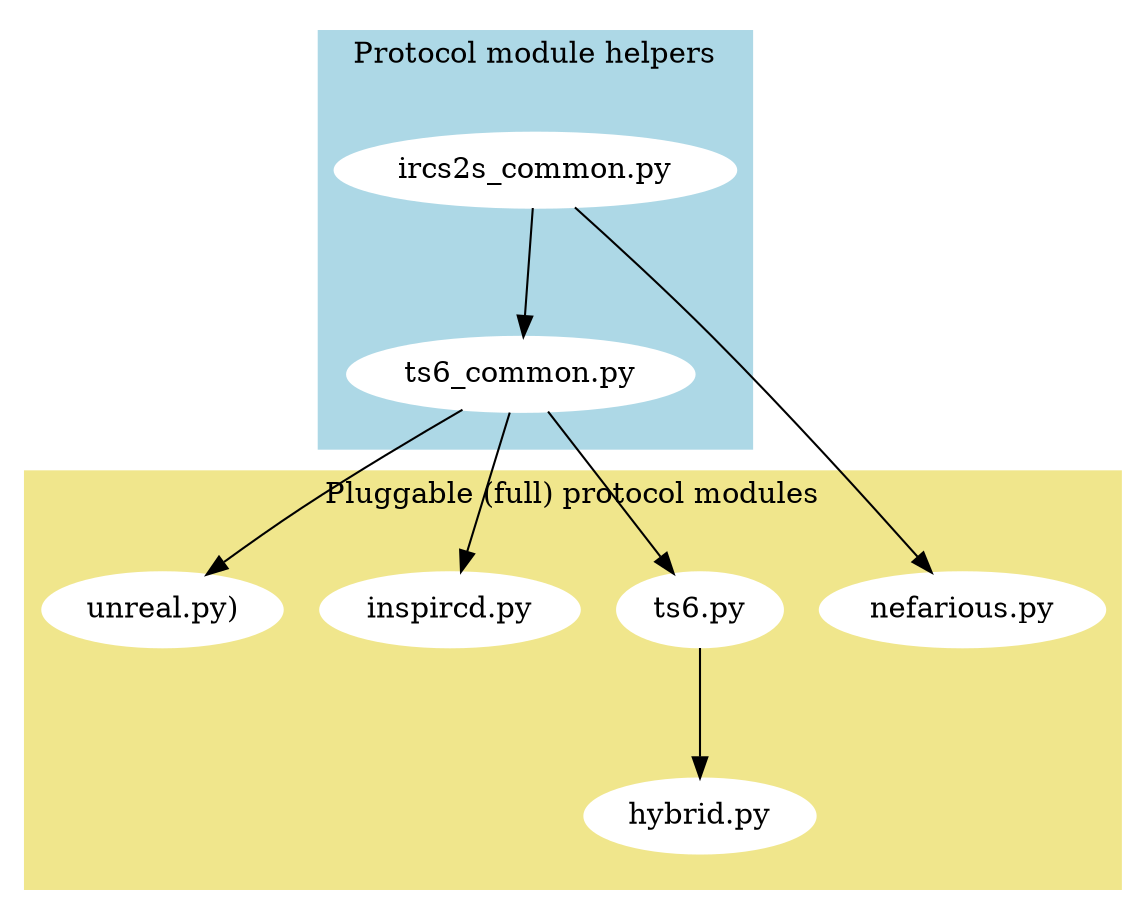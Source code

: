 /* Graph showing inheritance with the current PyLink protocol protocols:
 * Update using: dot -Tpng protocol-modules.dot > protocol-modules.png
 */

digraph G {
	ratio = 0.8; /* make the graph wider than tall */
	subgraph cluster_helper {
		label="Protocol module helpers";
		style="filled";
		node [style="filled",color="white"];
		color="lightblue";

		"ircs2s_common.py" -> "ts6_common.py";
	}

	subgraph cluster_pluggable {
		label="Pluggable (full) protocol modules";
		style="filled";
		node [style="filled",color="white"];
		color="khaki";

		"ircs2s_common.py" -> "nefarious.py";
		"ts6_common.py" -> "ts6.py" -> "hybrid.py";
		"ts6_common.py" -> "inspircd.py";
		"ts6_common.py" -> "unreal.py)";
	}
}
